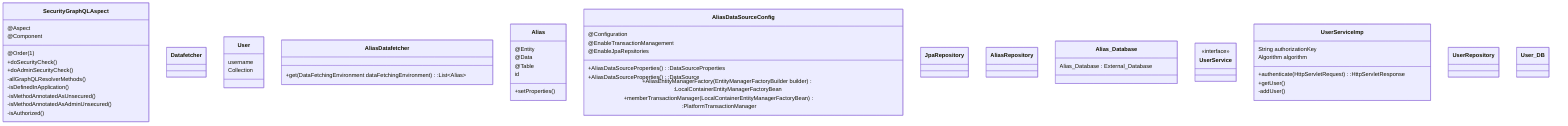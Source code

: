 classDiagram



class SecurityGraphQLAspect{
@Aspect
@Component
@Order(1)
+doSecurityCheck()
+doAdminSecurityCheck()
-allGraphQLResolverMethods()
-isDefinedInApplication()
-isMethodAnnotatedAsUnsecured()
-isMethodAnnotatedAsAdminUnsecured()
-isAuthorized()
}


class Datafetcher


class User{
username
Collection<? extends GranedAuthority>
}

class AliasDatafetcher{
    +get(DataFetchingEnvironment dataFetchingEnvironment):List~Alias~
}

class Alias{
@Entity
@Data
@Table
id
+setProperties()
}

class AliasDataSourceConfig{ 
@Configuration
@EnableTransactionManagement
@EnableJpaRepsitories
+AliasDataSourceProperties():DataSourceProperties
+AliasDataSourceProperties():DataSource
+AliasEntityManagerFactory(EntityManagerFactoryBuilder builder):LocalContainerEntityManagerFactoryBean 
+memberTransactionManager(LocalContainerEntityManagerFactoryBean):PlatformTransactionManager 
}

class JpaRepository

class AliasRepository

class Alias_Database{
Alias_Database : External_Database
}

class UserService{
<<interface>>
}

class UserServiceImp{
String authorizationKey
Algorithm algorithm
+authenticate(HttpServletRequest):HttpServletResponse 
+getUser()
-addUser()
}

class UserRepository

class User_DB